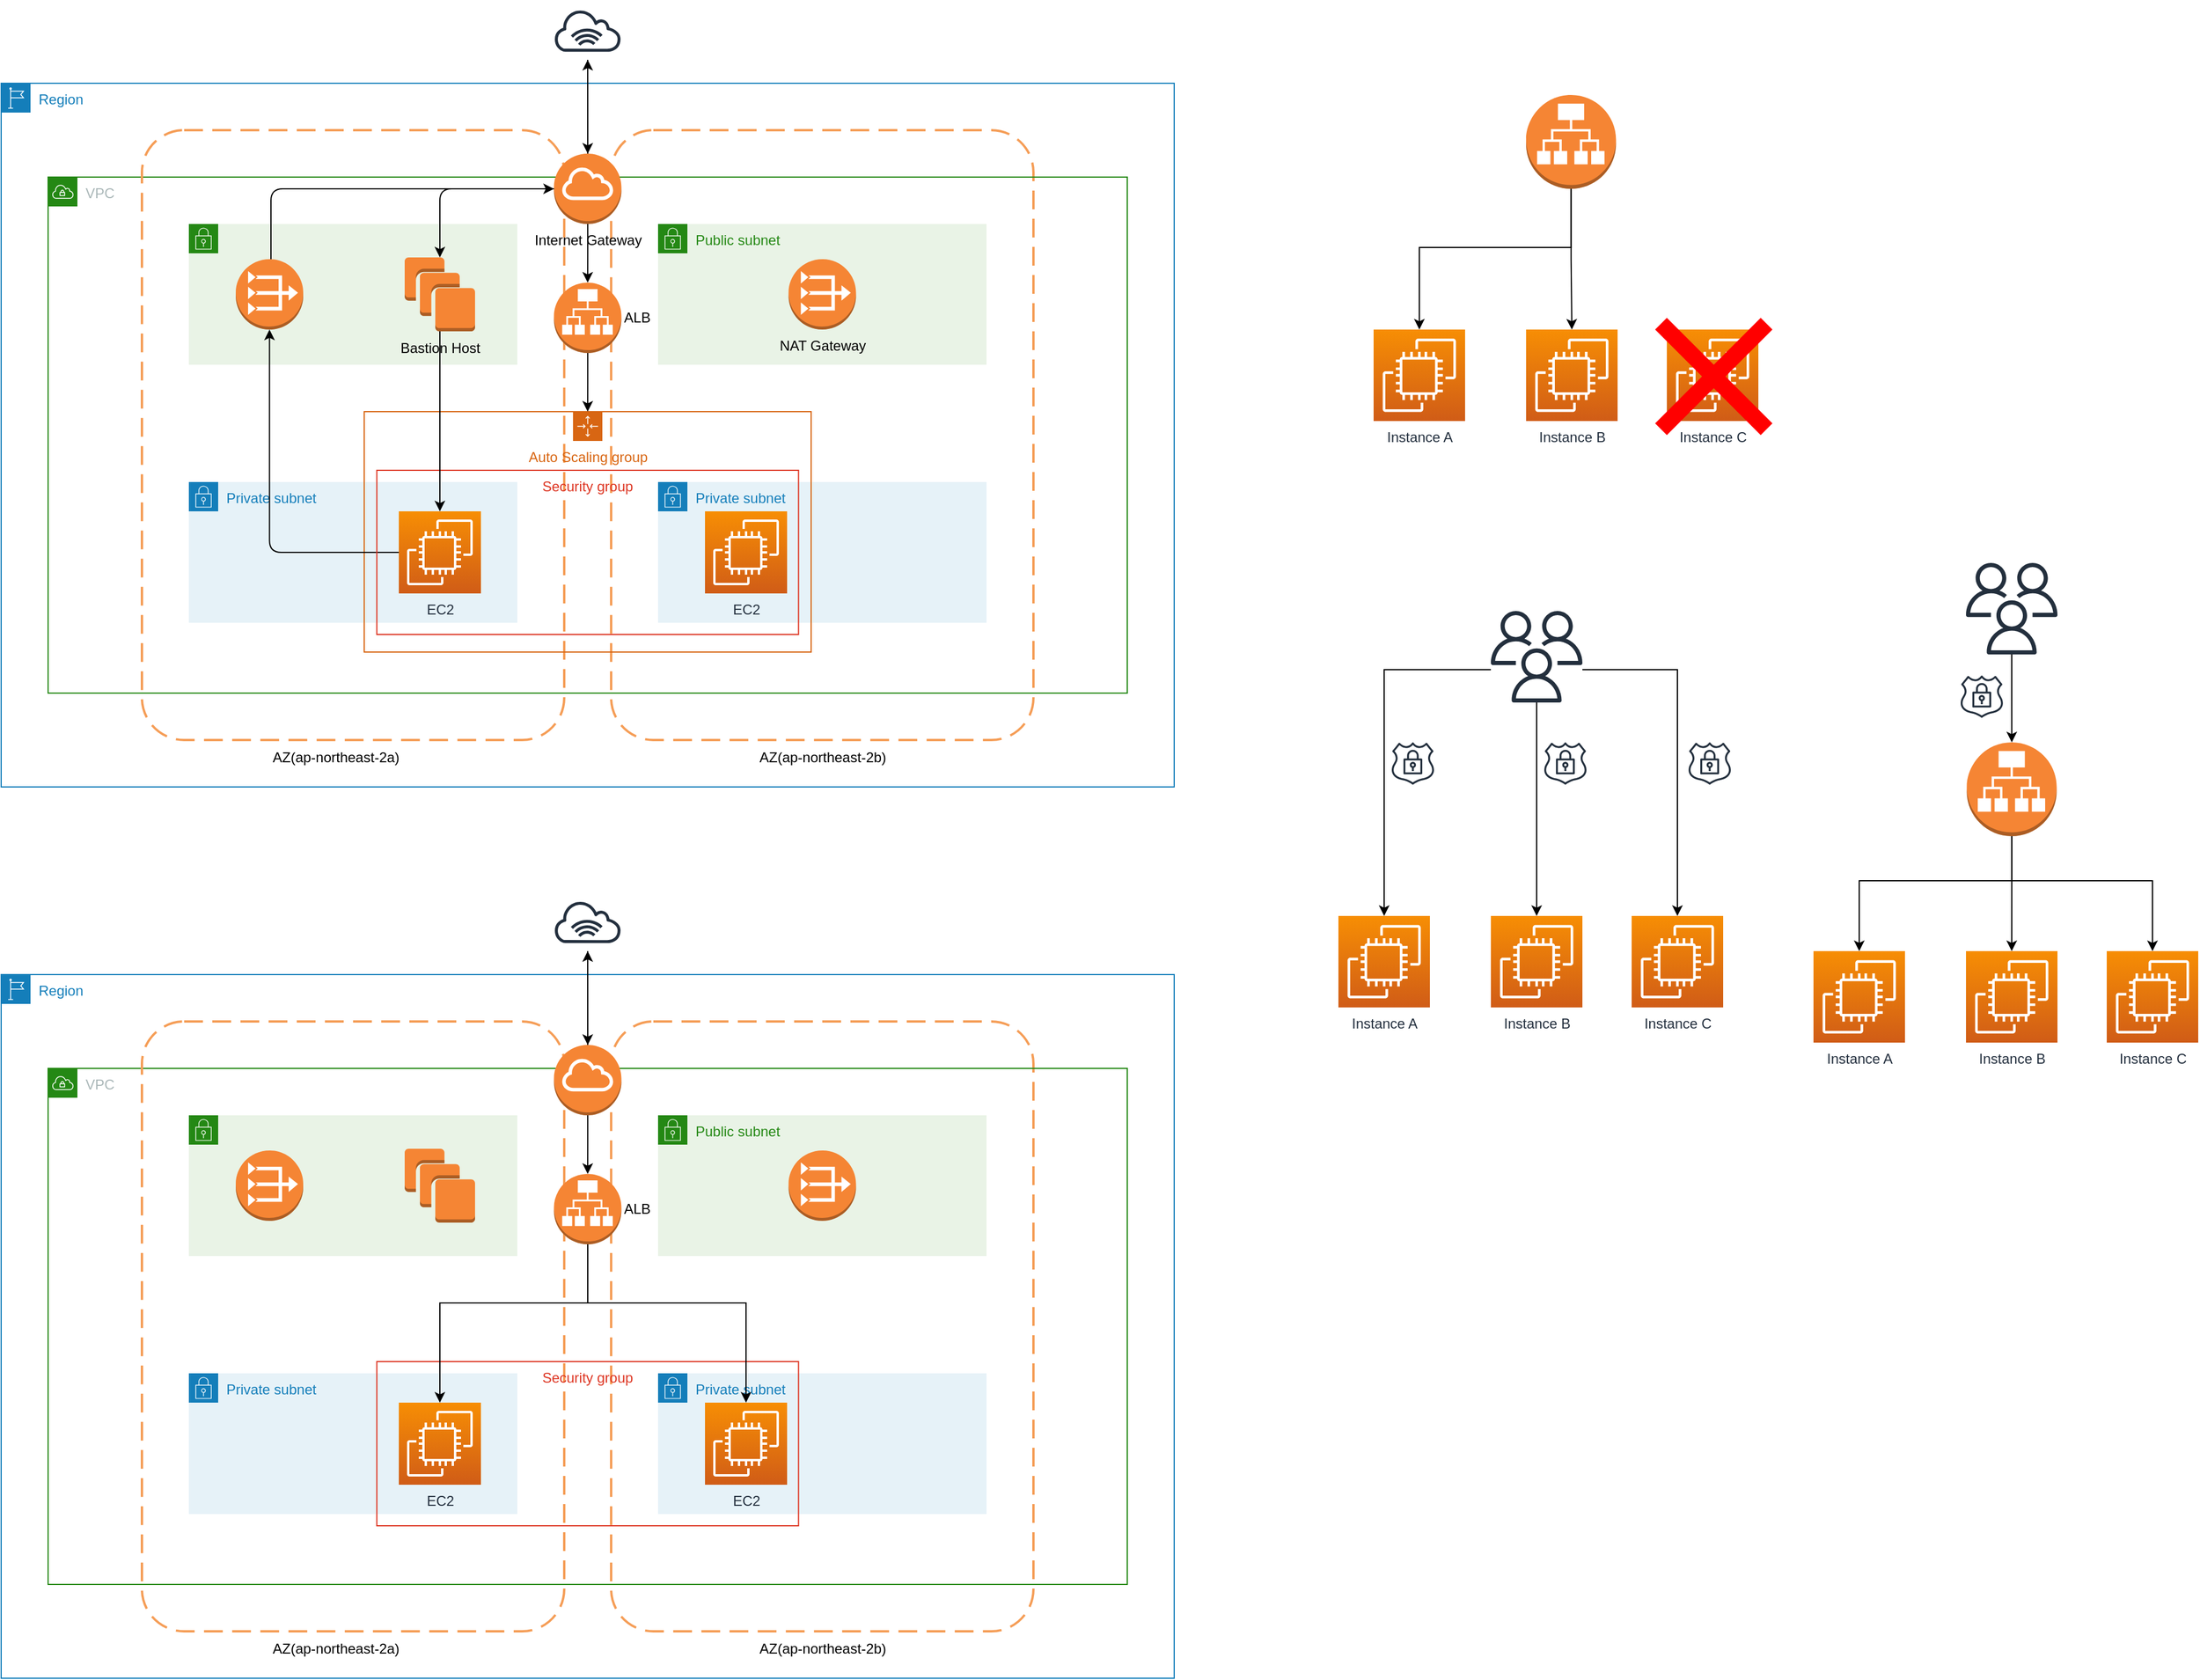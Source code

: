 <mxfile version="21.6.8" type="github">
  <diagram name="페이지-1" id="XRCdparS2gY1tjkaQweB">
    <mxGraphModel dx="1774" dy="1174" grid="1" gridSize="10" guides="1" tooltips="1" connect="1" arrows="1" fold="1" page="1" pageScale="1" pageWidth="827" pageHeight="1169" math="0" shadow="0">
      <root>
        <mxCell id="0" />
        <mxCell id="1" parent="0" />
        <mxCell id="ZZP9LchsF3_z4Fc5Exc6-3" value="Region" style="points=[[0,0],[0.25,0],[0.5,0],[0.75,0],[1,0],[1,0.25],[1,0.5],[1,0.75],[1,1],[0.75,1],[0.5,1],[0.25,1],[0,1],[0,0.75],[0,0.5],[0,0.25]];outlineConnect=0;gradientColor=none;html=1;whiteSpace=wrap;fontSize=12;fontStyle=0;container=1;pointerEvents=0;collapsible=0;recursiveResize=0;shape=mxgraph.aws4.group;grIcon=mxgraph.aws4.group_region;strokeColor=#147EBA;fillColor=none;verticalAlign=top;align=left;spacingLeft=30;fontColor=#147EBA;" parent="1" vertex="1">
          <mxGeometry x="40" y="80" width="1000" height="600" as="geometry" />
        </mxCell>
        <mxCell id="ZZP9LchsF3_z4Fc5Exc6-7" value="" style="rounded=1;arcSize=10;dashed=1;strokeColor=#F59D56;fillColor=none;gradientColor=none;dashPattern=8 4;strokeWidth=2;" parent="ZZP9LchsF3_z4Fc5Exc6-3" vertex="1">
          <mxGeometry x="520" y="40" width="360" height="520" as="geometry" />
        </mxCell>
        <mxCell id="ZZP9LchsF3_z4Fc5Exc6-24" value="Private subnet" style="points=[[0,0],[0.25,0],[0.5,0],[0.75,0],[1,0],[1,0.25],[1,0.5],[1,0.75],[1,1],[0.75,1],[0.5,1],[0.25,1],[0,1],[0,0.75],[0,0.5],[0,0.25]];outlineConnect=0;gradientColor=none;html=1;whiteSpace=wrap;fontSize=12;fontStyle=0;container=1;pointerEvents=0;collapsible=0;recursiveResize=0;shape=mxgraph.aws4.group;grIcon=mxgraph.aws4.group_security_group;grStroke=0;strokeColor=#147EBA;fillColor=#E6F2F8;verticalAlign=top;align=left;spacingLeft=30;fontColor=#147EBA;dashed=0;" parent="ZZP9LchsF3_z4Fc5Exc6-3" vertex="1">
          <mxGeometry x="560" y="340" width="280" height="120" as="geometry" />
        </mxCell>
        <mxCell id="ZZP9LchsF3_z4Fc5Exc6-5" value="VPC" style="points=[[0,0],[0.25,0],[0.5,0],[0.75,0],[1,0],[1,0.25],[1,0.5],[1,0.75],[1,1],[0.75,1],[0.5,1],[0.25,1],[0,1],[0,0.75],[0,0.5],[0,0.25]];outlineConnect=0;gradientColor=none;html=1;whiteSpace=wrap;fontSize=12;fontStyle=0;container=1;pointerEvents=0;collapsible=0;recursiveResize=0;shape=mxgraph.aws4.group;grIcon=mxgraph.aws4.group_vpc;strokeColor=#248814;fillColor=none;verticalAlign=top;align=left;spacingLeft=30;fontColor=#AAB7B8;dashed=0;" parent="ZZP9LchsF3_z4Fc5Exc6-3" vertex="1">
          <mxGeometry x="40" y="80" width="920" height="440" as="geometry" />
        </mxCell>
        <mxCell id="ZZP9LchsF3_z4Fc5Exc6-6" value="" style="rounded=1;arcSize=10;dashed=1;strokeColor=#F59D56;fillColor=none;gradientColor=none;dashPattern=8 4;strokeWidth=2;" parent="ZZP9LchsF3_z4Fc5Exc6-5" vertex="1">
          <mxGeometry x="80" y="-40" width="360" height="520" as="geometry" />
        </mxCell>
        <mxCell id="ZZP9LchsF3_z4Fc5Exc6-11" value="" style="points=[[0,0],[0.25,0],[0.5,0],[0.75,0],[1,0],[1,0.25],[1,0.5],[1,0.75],[1,1],[0.75,1],[0.5,1],[0.25,1],[0,1],[0,0.75],[0,0.5],[0,0.25]];outlineConnect=0;gradientColor=none;html=1;whiteSpace=wrap;fontSize=12;fontStyle=0;container=1;pointerEvents=0;collapsible=0;recursiveResize=0;shape=mxgraph.aws4.group;grIcon=mxgraph.aws4.group_security_group;grStroke=0;strokeColor=#248814;fillColor=#E9F3E6;verticalAlign=top;align=left;spacingLeft=30;fontColor=#248814;dashed=0;" parent="ZZP9LchsF3_z4Fc5Exc6-5" vertex="1">
          <mxGeometry x="120" y="40" width="280" height="120" as="geometry" />
        </mxCell>
        <mxCell id="ZZP9LchsF3_z4Fc5Exc6-16" value="Bastion Host" style="outlineConnect=0;dashed=0;verticalLabelPosition=bottom;verticalAlign=top;align=center;html=1;shape=mxgraph.aws3.instances;fillColor=#F58534;gradientColor=none;" parent="ZZP9LchsF3_z4Fc5Exc6-11" vertex="1">
          <mxGeometry x="184" y="28.5" width="60" height="63" as="geometry" />
        </mxCell>
        <mxCell id="ZZP9LchsF3_z4Fc5Exc6-21" value="Private subnet" style="points=[[0,0],[0.25,0],[0.5,0],[0.75,0],[1,0],[1,0.25],[1,0.5],[1,0.75],[1,1],[0.75,1],[0.5,1],[0.25,1],[0,1],[0,0.75],[0,0.5],[0,0.25]];outlineConnect=0;gradientColor=none;html=1;whiteSpace=wrap;fontSize=12;fontStyle=0;container=1;pointerEvents=0;collapsible=0;recursiveResize=0;shape=mxgraph.aws4.group;grIcon=mxgraph.aws4.group_security_group;grStroke=0;strokeColor=#147EBA;fillColor=#E6F2F8;verticalAlign=top;align=left;spacingLeft=30;fontColor=#147EBA;dashed=0;" parent="ZZP9LchsF3_z4Fc5Exc6-5" vertex="1">
          <mxGeometry x="120" y="260" width="280" height="120" as="geometry" />
        </mxCell>
        <mxCell id="ZZP9LchsF3_z4Fc5Exc6-13" value="" style="outlineConnect=0;dashed=0;verticalLabelPosition=bottom;verticalAlign=top;align=center;html=1;shape=mxgraph.aws3.vpc_nat_gateway;fillColor=#F58534;gradientColor=none;" parent="ZZP9LchsF3_z4Fc5Exc6-5" vertex="1">
          <mxGeometry x="160" y="70" width="57.5" height="60" as="geometry" />
        </mxCell>
        <mxCell id="ZZP9LchsF3_z4Fc5Exc6-28" value="Auto Scaling group" style="points=[[0,0],[0.25,0],[0.5,0],[0.75,0],[1,0],[1,0.25],[1,0.5],[1,0.75],[1,1],[0.75,1],[0.5,1],[0.25,1],[0,1],[0,0.75],[0,0.5],[0,0.25]];outlineConnect=0;gradientColor=none;html=1;whiteSpace=wrap;fontSize=12;fontStyle=0;container=1;pointerEvents=0;collapsible=0;recursiveResize=0;shape=mxgraph.aws4.groupCenter;grIcon=mxgraph.aws4.group_auto_scaling_group;grStroke=1;strokeColor=#D86613;fillColor=none;verticalAlign=top;align=center;fontColor=#D86613;spacingTop=25;" parent="ZZP9LchsF3_z4Fc5Exc6-5" vertex="1">
          <mxGeometry x="269.5" y="200" width="381" height="205" as="geometry" />
        </mxCell>
        <mxCell id="ZZP9LchsF3_z4Fc5Exc6-40" style="edgeStyle=orthogonalEdgeStyle;rounded=1;orthogonalLoop=1;jettySize=auto;html=1;" parent="ZZP9LchsF3_z4Fc5Exc6-5" source="ZZP9LchsF3_z4Fc5Exc6-26" target="ZZP9LchsF3_z4Fc5Exc6-13" edge="1">
          <mxGeometry relative="1" as="geometry" />
        </mxCell>
        <mxCell id="ZZP9LchsF3_z4Fc5Exc6-29" value="Security group" style="fillColor=none;strokeColor=#DD3522;verticalAlign=top;fontStyle=0;fontColor=#DD3522;whiteSpace=wrap;html=1;" parent="ZZP9LchsF3_z4Fc5Exc6-5" vertex="1">
          <mxGeometry x="280.25" y="250" width="359.5" height="140" as="geometry" />
        </mxCell>
        <mxCell id="ZZP9LchsF3_z4Fc5Exc6-26" value="EC2" style="sketch=0;points=[[0,0,0],[0.25,0,0],[0.5,0,0],[0.75,0,0],[1,0,0],[0,1,0],[0.25,1,0],[0.5,1,0],[0.75,1,0],[1,1,0],[0,0.25,0],[0,0.5,0],[0,0.75,0],[1,0.25,0],[1,0.5,0],[1,0.75,0]];outlineConnect=0;fontColor=#232F3E;gradientColor=#F78E04;gradientDirection=north;fillColor=#D05C17;strokeColor=#ffffff;dashed=0;verticalLabelPosition=bottom;verticalAlign=top;align=center;html=1;fontSize=12;fontStyle=0;aspect=fixed;shape=mxgraph.aws4.resourceIcon;resIcon=mxgraph.aws4.ec2;" parent="ZZP9LchsF3_z4Fc5Exc6-5" vertex="1">
          <mxGeometry x="299" y="285" width="70" height="70" as="geometry" />
        </mxCell>
        <mxCell id="ZZP9LchsF3_z4Fc5Exc6-41" style="edgeStyle=orthogonalEdgeStyle;rounded=0;orthogonalLoop=1;jettySize=auto;html=1;" parent="ZZP9LchsF3_z4Fc5Exc6-5" source="ZZP9LchsF3_z4Fc5Exc6-16" target="ZZP9LchsF3_z4Fc5Exc6-26" edge="1">
          <mxGeometry relative="1" as="geometry" />
        </mxCell>
        <mxCell id="ZZP9LchsF3_z4Fc5Exc6-9" value="Internet Gateway" style="outlineConnect=0;dashed=0;verticalLabelPosition=bottom;verticalAlign=top;align=center;html=1;shape=mxgraph.aws3.internet_gateway;fillColor=#F58534;gradientColor=none;" parent="ZZP9LchsF3_z4Fc5Exc6-5" vertex="1">
          <mxGeometry x="431.25" y="-20" width="57.5" height="60" as="geometry" />
        </mxCell>
        <mxCell id="ZZP9LchsF3_z4Fc5Exc6-36" style="edgeStyle=orthogonalEdgeStyle;rounded=1;orthogonalLoop=1;jettySize=auto;html=1;entryX=0;entryY=0.5;entryDx=0;entryDy=0;entryPerimeter=0;" parent="ZZP9LchsF3_z4Fc5Exc6-5" source="ZZP9LchsF3_z4Fc5Exc6-13" target="ZZP9LchsF3_z4Fc5Exc6-9" edge="1">
          <mxGeometry relative="1" as="geometry">
            <Array as="points">
              <mxPoint x="190" y="10" />
            </Array>
          </mxGeometry>
        </mxCell>
        <mxCell id="ZZP9LchsF3_z4Fc5Exc6-39" style="edgeStyle=orthogonalEdgeStyle;rounded=1;orthogonalLoop=1;jettySize=auto;html=1;" parent="ZZP9LchsF3_z4Fc5Exc6-5" source="ZZP9LchsF3_z4Fc5Exc6-9" target="ZZP9LchsF3_z4Fc5Exc6-16" edge="1">
          <mxGeometry relative="1" as="geometry" />
        </mxCell>
        <mxCell id="ZZP9LchsF3_z4Fc5Exc6-25" value="ALB" style="outlineConnect=0;dashed=0;verticalLabelPosition=middle;verticalAlign=middle;align=left;html=1;shape=mxgraph.aws3.application_load_balancer;fillColor=#F58534;gradientColor=none;labelPosition=right;" parent="ZZP9LchsF3_z4Fc5Exc6-5" vertex="1">
          <mxGeometry x="431.25" y="90" width="57.5" height="60" as="geometry" />
        </mxCell>
        <mxCell id="ZZP9LchsF3_z4Fc5Exc6-30" style="edgeStyle=orthogonalEdgeStyle;rounded=0;orthogonalLoop=1;jettySize=auto;html=1;" parent="ZZP9LchsF3_z4Fc5Exc6-5" source="ZZP9LchsF3_z4Fc5Exc6-25" target="ZZP9LchsF3_z4Fc5Exc6-28" edge="1">
          <mxGeometry relative="1" as="geometry" />
        </mxCell>
        <mxCell id="ZZP9LchsF3_z4Fc5Exc6-31" style="edgeStyle=orthogonalEdgeStyle;rounded=0;orthogonalLoop=1;jettySize=auto;html=1;entryX=0.5;entryY=0;entryDx=0;entryDy=0;entryPerimeter=0;" parent="ZZP9LchsF3_z4Fc5Exc6-5" source="ZZP9LchsF3_z4Fc5Exc6-9" target="ZZP9LchsF3_z4Fc5Exc6-25" edge="1">
          <mxGeometry relative="1" as="geometry" />
        </mxCell>
        <mxCell id="ZZP9LchsF3_z4Fc5Exc6-27" value="EC2" style="sketch=0;points=[[0,0,0],[0.25,0,0],[0.5,0,0],[0.75,0,0],[1,0,0],[0,1,0],[0.25,1,0],[0.5,1,0],[0.75,1,0],[1,1,0],[0,0.25,0],[0,0.5,0],[0,0.75,0],[1,0.25,0],[1,0.5,0],[1,0.75,0]];outlineConnect=0;fontColor=#232F3E;gradientColor=#F78E04;gradientDirection=north;fillColor=#D05C17;strokeColor=#ffffff;dashed=0;verticalLabelPosition=bottom;verticalAlign=top;align=center;html=1;fontSize=12;fontStyle=0;aspect=fixed;shape=mxgraph.aws4.resourceIcon;resIcon=mxgraph.aws4.ec2;" parent="ZZP9LchsF3_z4Fc5Exc6-3" vertex="1">
          <mxGeometry x="600" y="365" width="70" height="70" as="geometry" />
        </mxCell>
        <mxCell id="ZZP9LchsF3_z4Fc5Exc6-19" value="Public subnet" style="points=[[0,0],[0.25,0],[0.5,0],[0.75,0],[1,0],[1,0.25],[1,0.5],[1,0.75],[1,1],[0.75,1],[0.5,1],[0.25,1],[0,1],[0,0.75],[0,0.5],[0,0.25]];outlineConnect=0;gradientColor=none;html=1;whiteSpace=wrap;fontSize=12;fontStyle=0;container=1;pointerEvents=0;collapsible=0;recursiveResize=0;shape=mxgraph.aws4.group;grIcon=mxgraph.aws4.group_security_group;grStroke=0;strokeColor=#248814;fillColor=#E9F3E6;verticalAlign=top;align=left;spacingLeft=30;fontColor=#248814;dashed=0;" parent="ZZP9LchsF3_z4Fc5Exc6-3" vertex="1">
          <mxGeometry x="560" y="120" width="280" height="120" as="geometry" />
        </mxCell>
        <mxCell id="ZZP9LchsF3_z4Fc5Exc6-20" value="NAT Gateway" style="outlineConnect=0;dashed=0;verticalLabelPosition=bottom;verticalAlign=top;align=center;html=1;shape=mxgraph.aws3.vpc_nat_gateway;fillColor=#F58534;gradientColor=none;" parent="ZZP9LchsF3_z4Fc5Exc6-3" vertex="1">
          <mxGeometry x="671.25" y="150" width="57.5" height="60" as="geometry" />
        </mxCell>
        <mxCell id="ZZP9LchsF3_z4Fc5Exc6-37" value="AZ(ap-northeast-2a)" style="text;html=1;align=center;verticalAlign=middle;resizable=0;points=[];autosize=1;strokeColor=none;fillColor=none;" parent="ZZP9LchsF3_z4Fc5Exc6-3" vertex="1">
          <mxGeometry x="220" y="560" width="130" height="30" as="geometry" />
        </mxCell>
        <mxCell id="ZZP9LchsF3_z4Fc5Exc6-38" value="AZ(ap-northeast-2b)" style="text;html=1;align=center;verticalAlign=middle;resizable=0;points=[];autosize=1;strokeColor=none;fillColor=none;" parent="ZZP9LchsF3_z4Fc5Exc6-3" vertex="1">
          <mxGeometry x="635" y="560" width="130" height="30" as="geometry" />
        </mxCell>
        <mxCell id="ZZP9LchsF3_z4Fc5Exc6-44" style="edgeStyle=orthogonalEdgeStyle;rounded=0;orthogonalLoop=1;jettySize=auto;html=1;" parent="1" source="ZZP9LchsF3_z4Fc5Exc6-2" target="ZZP9LchsF3_z4Fc5Exc6-9" edge="1">
          <mxGeometry relative="1" as="geometry" />
        </mxCell>
        <mxCell id="ZZP9LchsF3_z4Fc5Exc6-2" value="" style="sketch=0;outlineConnect=0;fontColor=#232F3E;gradientColor=none;strokeColor=#232F3E;fillColor=#ffffff;dashed=0;verticalLabelPosition=bottom;verticalAlign=top;align=center;html=1;fontSize=12;fontStyle=0;shape=mxgraph.aws4.resourceIcon;resIcon=mxgraph.aws4.internet_alt1;" parent="1" vertex="1">
          <mxGeometry x="505" y="10" width="70" height="50" as="geometry" />
        </mxCell>
        <mxCell id="ZZP9LchsF3_z4Fc5Exc6-45" style="edgeStyle=orthogonalEdgeStyle;rounded=0;orthogonalLoop=1;jettySize=auto;html=1;" parent="1" source="ZZP9LchsF3_z4Fc5Exc6-9" target="ZZP9LchsF3_z4Fc5Exc6-2" edge="1">
          <mxGeometry relative="1" as="geometry" />
        </mxCell>
        <mxCell id="YWsXA8ymm0NpTEuJ9kBA-1" value="Region" style="points=[[0,0],[0.25,0],[0.5,0],[0.75,0],[1,0],[1,0.25],[1,0.5],[1,0.75],[1,1],[0.75,1],[0.5,1],[0.25,1],[0,1],[0,0.75],[0,0.5],[0,0.25]];outlineConnect=0;gradientColor=none;html=1;whiteSpace=wrap;fontSize=12;fontStyle=0;container=1;pointerEvents=0;collapsible=0;recursiveResize=0;shape=mxgraph.aws4.group;grIcon=mxgraph.aws4.group_region;strokeColor=#147EBA;fillColor=none;verticalAlign=top;align=left;spacingLeft=30;fontColor=#147EBA;" parent="1" vertex="1">
          <mxGeometry x="40" y="840" width="1000" height="600" as="geometry" />
        </mxCell>
        <mxCell id="YWsXA8ymm0NpTEuJ9kBA-2" value="" style="rounded=1;arcSize=10;dashed=1;strokeColor=#F59D56;fillColor=none;gradientColor=none;dashPattern=8 4;strokeWidth=2;" parent="YWsXA8ymm0NpTEuJ9kBA-1" vertex="1">
          <mxGeometry x="520" y="40" width="360" height="520" as="geometry" />
        </mxCell>
        <mxCell id="YWsXA8ymm0NpTEuJ9kBA-3" value="Private subnet" style="points=[[0,0],[0.25,0],[0.5,0],[0.75,0],[1,0],[1,0.25],[1,0.5],[1,0.75],[1,1],[0.75,1],[0.5,1],[0.25,1],[0,1],[0,0.75],[0,0.5],[0,0.25]];outlineConnect=0;gradientColor=none;html=1;whiteSpace=wrap;fontSize=12;fontStyle=0;container=1;pointerEvents=0;collapsible=0;recursiveResize=0;shape=mxgraph.aws4.group;grIcon=mxgraph.aws4.group_security_group;grStroke=0;strokeColor=#147EBA;fillColor=#E6F2F8;verticalAlign=top;align=left;spacingLeft=30;fontColor=#147EBA;dashed=0;" parent="YWsXA8ymm0NpTEuJ9kBA-1" vertex="1">
          <mxGeometry x="560" y="340" width="280" height="120" as="geometry" />
        </mxCell>
        <mxCell id="YWsXA8ymm0NpTEuJ9kBA-4" value="VPC" style="points=[[0,0],[0.25,0],[0.5,0],[0.75,0],[1,0],[1,0.25],[1,0.5],[1,0.75],[1,1],[0.75,1],[0.5,1],[0.25,1],[0,1],[0,0.75],[0,0.5],[0,0.25]];outlineConnect=0;gradientColor=none;html=1;whiteSpace=wrap;fontSize=12;fontStyle=0;container=1;pointerEvents=0;collapsible=0;recursiveResize=0;shape=mxgraph.aws4.group;grIcon=mxgraph.aws4.group_vpc;strokeColor=#248814;fillColor=none;verticalAlign=top;align=left;spacingLeft=30;fontColor=#AAB7B8;dashed=0;" parent="YWsXA8ymm0NpTEuJ9kBA-1" vertex="1">
          <mxGeometry x="40" y="80" width="920" height="440" as="geometry" />
        </mxCell>
        <mxCell id="YWsXA8ymm0NpTEuJ9kBA-5" value="" style="rounded=1;arcSize=10;dashed=1;strokeColor=#F59D56;fillColor=none;gradientColor=none;dashPattern=8 4;strokeWidth=2;" parent="YWsXA8ymm0NpTEuJ9kBA-4" vertex="1">
          <mxGeometry x="80" y="-40" width="360" height="520" as="geometry" />
        </mxCell>
        <mxCell id="YWsXA8ymm0NpTEuJ9kBA-6" value="" style="points=[[0,0],[0.25,0],[0.5,0],[0.75,0],[1,0],[1,0.25],[1,0.5],[1,0.75],[1,1],[0.75,1],[0.5,1],[0.25,1],[0,1],[0,0.75],[0,0.5],[0,0.25]];outlineConnect=0;gradientColor=none;html=1;whiteSpace=wrap;fontSize=12;fontStyle=0;container=1;pointerEvents=0;collapsible=0;recursiveResize=0;shape=mxgraph.aws4.group;grIcon=mxgraph.aws4.group_security_group;grStroke=0;strokeColor=#248814;fillColor=#E9F3E6;verticalAlign=top;align=left;spacingLeft=30;fontColor=#248814;dashed=0;" parent="YWsXA8ymm0NpTEuJ9kBA-4" vertex="1">
          <mxGeometry x="120" y="40" width="280" height="120" as="geometry" />
        </mxCell>
        <mxCell id="YWsXA8ymm0NpTEuJ9kBA-7" value="" style="outlineConnect=0;dashed=0;verticalLabelPosition=bottom;verticalAlign=top;align=center;html=1;shape=mxgraph.aws3.instances;fillColor=#F58534;gradientColor=none;" parent="YWsXA8ymm0NpTEuJ9kBA-6" vertex="1">
          <mxGeometry x="184" y="28.5" width="60" height="63" as="geometry" />
        </mxCell>
        <mxCell id="YWsXA8ymm0NpTEuJ9kBA-8" value="Private subnet" style="points=[[0,0],[0.25,0],[0.5,0],[0.75,0],[1,0],[1,0.25],[1,0.5],[1,0.75],[1,1],[0.75,1],[0.5,1],[0.25,1],[0,1],[0,0.75],[0,0.5],[0,0.25]];outlineConnect=0;gradientColor=none;html=1;whiteSpace=wrap;fontSize=12;fontStyle=0;container=1;pointerEvents=0;collapsible=0;recursiveResize=0;shape=mxgraph.aws4.group;grIcon=mxgraph.aws4.group_security_group;grStroke=0;strokeColor=#147EBA;fillColor=#E6F2F8;verticalAlign=top;align=left;spacingLeft=30;fontColor=#147EBA;dashed=0;" parent="YWsXA8ymm0NpTEuJ9kBA-4" vertex="1">
          <mxGeometry x="120" y="260" width="280" height="120" as="geometry" />
        </mxCell>
        <mxCell id="YWsXA8ymm0NpTEuJ9kBA-9" value="" style="outlineConnect=0;dashed=0;verticalLabelPosition=bottom;verticalAlign=top;align=center;html=1;shape=mxgraph.aws3.vpc_nat_gateway;fillColor=#F58534;gradientColor=none;" parent="YWsXA8ymm0NpTEuJ9kBA-4" vertex="1">
          <mxGeometry x="160" y="70" width="57.5" height="60" as="geometry" />
        </mxCell>
        <mxCell id="YWsXA8ymm0NpTEuJ9kBA-12" value="Security group" style="fillColor=none;strokeColor=#DD3522;verticalAlign=top;fontStyle=0;fontColor=#DD3522;whiteSpace=wrap;html=1;" parent="YWsXA8ymm0NpTEuJ9kBA-4" vertex="1">
          <mxGeometry x="280.25" y="250" width="359.5" height="140" as="geometry" />
        </mxCell>
        <mxCell id="YWsXA8ymm0NpTEuJ9kBA-13" value="EC2" style="sketch=0;points=[[0,0,0],[0.25,0,0],[0.5,0,0],[0.75,0,0],[1,0,0],[0,1,0],[0.25,1,0],[0.5,1,0],[0.75,1,0],[1,1,0],[0,0.25,0],[0,0.5,0],[0,0.75,0],[1,0.25,0],[1,0.5,0],[1,0.75,0]];outlineConnect=0;fontColor=#232F3E;gradientColor=#F78E04;gradientDirection=north;fillColor=#D05C17;strokeColor=#ffffff;dashed=0;verticalLabelPosition=bottom;verticalAlign=top;align=center;html=1;fontSize=12;fontStyle=0;aspect=fixed;shape=mxgraph.aws4.resourceIcon;resIcon=mxgraph.aws4.ec2;" parent="YWsXA8ymm0NpTEuJ9kBA-4" vertex="1">
          <mxGeometry x="299" y="285" width="70" height="70" as="geometry" />
        </mxCell>
        <mxCell id="YWsXA8ymm0NpTEuJ9kBA-15" value="" style="outlineConnect=0;dashed=0;verticalLabelPosition=bottom;verticalAlign=top;align=center;html=1;shape=mxgraph.aws3.internet_gateway;fillColor=#F58534;gradientColor=none;" parent="YWsXA8ymm0NpTEuJ9kBA-4" vertex="1">
          <mxGeometry x="431.25" y="-20" width="57.5" height="60" as="geometry" />
        </mxCell>
        <mxCell id="YWsXA8ymm0NpTEuJ9kBA-30" style="edgeStyle=orthogonalEdgeStyle;rounded=0;orthogonalLoop=1;jettySize=auto;html=1;" parent="YWsXA8ymm0NpTEuJ9kBA-4" source="YWsXA8ymm0NpTEuJ9kBA-18" target="YWsXA8ymm0NpTEuJ9kBA-13" edge="1">
          <mxGeometry relative="1" as="geometry">
            <Array as="points">
              <mxPoint x="460" y="200" />
              <mxPoint x="334" y="200" />
            </Array>
          </mxGeometry>
        </mxCell>
        <mxCell id="YWsXA8ymm0NpTEuJ9kBA-18" value="ALB" style="outlineConnect=0;dashed=0;verticalLabelPosition=middle;verticalAlign=middle;align=left;html=1;shape=mxgraph.aws3.application_load_balancer;fillColor=#F58534;gradientColor=none;labelPosition=right;" parent="YWsXA8ymm0NpTEuJ9kBA-4" vertex="1">
          <mxGeometry x="431.25" y="90" width="57.5" height="60" as="geometry" />
        </mxCell>
        <mxCell id="YWsXA8ymm0NpTEuJ9kBA-20" style="edgeStyle=orthogonalEdgeStyle;rounded=0;orthogonalLoop=1;jettySize=auto;html=1;entryX=0.5;entryY=0;entryDx=0;entryDy=0;entryPerimeter=0;" parent="YWsXA8ymm0NpTEuJ9kBA-4" source="YWsXA8ymm0NpTEuJ9kBA-15" target="YWsXA8ymm0NpTEuJ9kBA-18" edge="1">
          <mxGeometry relative="1" as="geometry" />
        </mxCell>
        <mxCell id="YWsXA8ymm0NpTEuJ9kBA-21" value="EC2" style="sketch=0;points=[[0,0,0],[0.25,0,0],[0.5,0,0],[0.75,0,0],[1,0,0],[0,1,0],[0.25,1,0],[0.5,1,0],[0.75,1,0],[1,1,0],[0,0.25,0],[0,0.5,0],[0,0.75,0],[1,0.25,0],[1,0.5,0],[1,0.75,0]];outlineConnect=0;fontColor=#232F3E;gradientColor=#F78E04;gradientDirection=north;fillColor=#D05C17;strokeColor=#ffffff;dashed=0;verticalLabelPosition=bottom;verticalAlign=top;align=center;html=1;fontSize=12;fontStyle=0;aspect=fixed;shape=mxgraph.aws4.resourceIcon;resIcon=mxgraph.aws4.ec2;" parent="YWsXA8ymm0NpTEuJ9kBA-1" vertex="1">
          <mxGeometry x="600" y="365" width="70" height="70" as="geometry" />
        </mxCell>
        <mxCell id="YWsXA8ymm0NpTEuJ9kBA-22" value="Public subnet" style="points=[[0,0],[0.25,0],[0.5,0],[0.75,0],[1,0],[1,0.25],[1,0.5],[1,0.75],[1,1],[0.75,1],[0.5,1],[0.25,1],[0,1],[0,0.75],[0,0.5],[0,0.25]];outlineConnect=0;gradientColor=none;html=1;whiteSpace=wrap;fontSize=12;fontStyle=0;container=1;pointerEvents=0;collapsible=0;recursiveResize=0;shape=mxgraph.aws4.group;grIcon=mxgraph.aws4.group_security_group;grStroke=0;strokeColor=#248814;fillColor=#E9F3E6;verticalAlign=top;align=left;spacingLeft=30;fontColor=#248814;dashed=0;" parent="YWsXA8ymm0NpTEuJ9kBA-1" vertex="1">
          <mxGeometry x="560" y="120" width="280" height="120" as="geometry" />
        </mxCell>
        <mxCell id="YWsXA8ymm0NpTEuJ9kBA-23" value="" style="outlineConnect=0;dashed=0;verticalLabelPosition=bottom;verticalAlign=top;align=center;html=1;shape=mxgraph.aws3.vpc_nat_gateway;fillColor=#F58534;gradientColor=none;" parent="YWsXA8ymm0NpTEuJ9kBA-1" vertex="1">
          <mxGeometry x="671.25" y="150" width="57.5" height="60" as="geometry" />
        </mxCell>
        <mxCell id="YWsXA8ymm0NpTEuJ9kBA-24" value="AZ(ap-northeast-2a)" style="text;html=1;align=center;verticalAlign=middle;resizable=0;points=[];autosize=1;strokeColor=none;fillColor=none;" parent="YWsXA8ymm0NpTEuJ9kBA-1" vertex="1">
          <mxGeometry x="220" y="560" width="130" height="30" as="geometry" />
        </mxCell>
        <mxCell id="YWsXA8ymm0NpTEuJ9kBA-25" value="AZ(ap-northeast-2b)" style="text;html=1;align=center;verticalAlign=middle;resizable=0;points=[];autosize=1;strokeColor=none;fillColor=none;" parent="YWsXA8ymm0NpTEuJ9kBA-1" vertex="1">
          <mxGeometry x="635" y="560" width="130" height="30" as="geometry" />
        </mxCell>
        <mxCell id="YWsXA8ymm0NpTEuJ9kBA-29" style="edgeStyle=orthogonalEdgeStyle;rounded=0;orthogonalLoop=1;jettySize=auto;html=1;" parent="YWsXA8ymm0NpTEuJ9kBA-1" source="YWsXA8ymm0NpTEuJ9kBA-18" target="YWsXA8ymm0NpTEuJ9kBA-21" edge="1">
          <mxGeometry relative="1" as="geometry">
            <Array as="points">
              <mxPoint x="500" y="280" />
              <mxPoint x="635" y="280" />
            </Array>
          </mxGeometry>
        </mxCell>
        <mxCell id="YWsXA8ymm0NpTEuJ9kBA-26" style="edgeStyle=orthogonalEdgeStyle;rounded=0;orthogonalLoop=1;jettySize=auto;html=1;" parent="1" source="YWsXA8ymm0NpTEuJ9kBA-27" target="YWsXA8ymm0NpTEuJ9kBA-15" edge="1">
          <mxGeometry relative="1" as="geometry" />
        </mxCell>
        <mxCell id="YWsXA8ymm0NpTEuJ9kBA-27" value="" style="sketch=0;outlineConnect=0;fontColor=#232F3E;gradientColor=none;strokeColor=#232F3E;fillColor=#ffffff;dashed=0;verticalLabelPosition=bottom;verticalAlign=top;align=center;html=1;fontSize=12;fontStyle=0;shape=mxgraph.aws4.resourceIcon;resIcon=mxgraph.aws4.internet_alt1;" parent="1" vertex="1">
          <mxGeometry x="505" y="770" width="70" height="50" as="geometry" />
        </mxCell>
        <mxCell id="YWsXA8ymm0NpTEuJ9kBA-28" style="edgeStyle=orthogonalEdgeStyle;rounded=0;orthogonalLoop=1;jettySize=auto;html=1;" parent="1" source="YWsXA8ymm0NpTEuJ9kBA-15" target="YWsXA8ymm0NpTEuJ9kBA-27" edge="1">
          <mxGeometry relative="1" as="geometry" />
        </mxCell>
        <mxCell id="YWsXA8ymm0NpTEuJ9kBA-37" style="edgeStyle=orthogonalEdgeStyle;rounded=0;orthogonalLoop=1;jettySize=auto;html=1;" parent="1" source="YWsXA8ymm0NpTEuJ9kBA-32" target="YWsXA8ymm0NpTEuJ9kBA-33" edge="1">
          <mxGeometry relative="1" as="geometry">
            <Array as="points">
              <mxPoint x="1378" y="220" />
              <mxPoint x="1249" y="220" />
            </Array>
          </mxGeometry>
        </mxCell>
        <mxCell id="YWsXA8ymm0NpTEuJ9kBA-38" style="edgeStyle=orthogonalEdgeStyle;rounded=0;orthogonalLoop=1;jettySize=auto;html=1;" parent="1" source="YWsXA8ymm0NpTEuJ9kBA-32" target="YWsXA8ymm0NpTEuJ9kBA-34" edge="1">
          <mxGeometry relative="1" as="geometry" />
        </mxCell>
        <mxCell id="YWsXA8ymm0NpTEuJ9kBA-32" value="" style="outlineConnect=0;dashed=0;verticalLabelPosition=middle;verticalAlign=middle;align=left;html=1;shape=mxgraph.aws3.application_load_balancer;fillColor=#F58534;gradientColor=none;labelPosition=right;" parent="1" vertex="1">
          <mxGeometry x="1340" y="90" width="76.67" height="80" as="geometry" />
        </mxCell>
        <mxCell id="YWsXA8ymm0NpTEuJ9kBA-33" value="Instance A" style="sketch=0;points=[[0,0,0],[0.25,0,0],[0.5,0,0],[0.75,0,0],[1,0,0],[0,1,0],[0.25,1,0],[0.5,1,0],[0.75,1,0],[1,1,0],[0,0.25,0],[0,0.5,0],[0,0.75,0],[1,0.25,0],[1,0.5,0],[1,0.75,0]];outlineConnect=0;fontColor=#232F3E;gradientColor=#F78E04;gradientDirection=north;fillColor=#D05C17;strokeColor=#ffffff;dashed=0;verticalLabelPosition=bottom;verticalAlign=top;align=center;html=1;fontSize=12;fontStyle=0;aspect=fixed;shape=mxgraph.aws4.resourceIcon;resIcon=mxgraph.aws4.ec2;" parent="1" vertex="1">
          <mxGeometry x="1210" y="290" width="78" height="78" as="geometry" />
        </mxCell>
        <mxCell id="YWsXA8ymm0NpTEuJ9kBA-34" value="Instance B" style="sketch=0;points=[[0,0,0],[0.25,0,0],[0.5,0,0],[0.75,0,0],[1,0,0],[0,1,0],[0.25,1,0],[0.5,1,0],[0.75,1,0],[1,1,0],[0,0.25,0],[0,0.5,0],[0,0.75,0],[1,0.25,0],[1,0.5,0],[1,0.75,0]];outlineConnect=0;fontColor=#232F3E;gradientColor=#F78E04;gradientDirection=north;fillColor=#D05C17;strokeColor=#ffffff;dashed=0;verticalLabelPosition=bottom;verticalAlign=top;align=center;html=1;fontSize=12;fontStyle=0;aspect=fixed;shape=mxgraph.aws4.resourceIcon;resIcon=mxgraph.aws4.ec2;" parent="1" vertex="1">
          <mxGeometry x="1340" y="290" width="78" height="78" as="geometry" />
        </mxCell>
        <mxCell id="YWsXA8ymm0NpTEuJ9kBA-36" value="Instance C" style="sketch=0;points=[[0,0,0],[0.25,0,0],[0.5,0,0],[0.75,0,0],[1,0,0],[0,1,0],[0.25,1,0],[0.5,1,0],[0.75,1,0],[1,1,0],[0,0.25,0],[0,0.5,0],[0,0.75,0],[1,0.25,0],[1,0.5,0],[1,0.75,0]];outlineConnect=0;fontColor=#232F3E;gradientColor=#F78E04;gradientDirection=north;fillColor=#D05C17;strokeColor=#ffffff;dashed=0;verticalLabelPosition=bottom;verticalAlign=top;align=center;html=1;fontSize=12;fontStyle=0;aspect=fixed;shape=mxgraph.aws4.resourceIcon;resIcon=mxgraph.aws4.ec2;" parent="1" vertex="1">
          <mxGeometry x="1460" y="290" width="78" height="78" as="geometry" />
        </mxCell>
        <mxCell id="YWsXA8ymm0NpTEuJ9kBA-39" value="" style="shape=mxgraph.mockup.markup.redX;fillColor=#ff0000;html=1;shadow=0;whiteSpace=wrap;strokeColor=none;" parent="1" vertex="1">
          <mxGeometry x="1450" y="280" width="100" height="100" as="geometry" />
        </mxCell>
        <mxCell id="YWsXA8ymm0NpTEuJ9kBA-43" value="Instance A" style="sketch=0;points=[[0,0,0],[0.25,0,0],[0.5,0,0],[0.75,0,0],[1,0,0],[0,1,0],[0.25,1,0],[0.5,1,0],[0.75,1,0],[1,1,0],[0,0.25,0],[0,0.5,0],[0,0.75,0],[1,0.25,0],[1,0.5,0],[1,0.75,0]];outlineConnect=0;fontColor=#232F3E;gradientColor=#F78E04;gradientDirection=north;fillColor=#D05C17;strokeColor=#ffffff;dashed=0;verticalLabelPosition=bottom;verticalAlign=top;align=center;html=1;fontSize=12;fontStyle=0;aspect=fixed;shape=mxgraph.aws4.resourceIcon;resIcon=mxgraph.aws4.ec2;" parent="1" vertex="1">
          <mxGeometry x="1180" y="790" width="78" height="78" as="geometry" />
        </mxCell>
        <mxCell id="YWsXA8ymm0NpTEuJ9kBA-44" value="Instance B" style="sketch=0;points=[[0,0,0],[0.25,0,0],[0.5,0,0],[0.75,0,0],[1,0,0],[0,1,0],[0.25,1,0],[0.5,1,0],[0.75,1,0],[1,1,0],[0,0.25,0],[0,0.5,0],[0,0.75,0],[1,0.25,0],[1,0.5,0],[1,0.75,0]];outlineConnect=0;fontColor=#232F3E;gradientColor=#F78E04;gradientDirection=north;fillColor=#D05C17;strokeColor=#ffffff;dashed=0;verticalLabelPosition=bottom;verticalAlign=top;align=center;html=1;fontSize=12;fontStyle=0;aspect=fixed;shape=mxgraph.aws4.resourceIcon;resIcon=mxgraph.aws4.ec2;" parent="1" vertex="1">
          <mxGeometry x="1310" y="790" width="78" height="78" as="geometry" />
        </mxCell>
        <mxCell id="YWsXA8ymm0NpTEuJ9kBA-45" value="Instance C" style="sketch=0;points=[[0,0,0],[0.25,0,0],[0.5,0,0],[0.75,0,0],[1,0,0],[0,1,0],[0.25,1,0],[0.5,1,0],[0.75,1,0],[1,1,0],[0,0.25,0],[0,0.5,0],[0,0.75,0],[1,0.25,0],[1,0.5,0],[1,0.75,0]];outlineConnect=0;fontColor=#232F3E;gradientColor=#F78E04;gradientDirection=north;fillColor=#D05C17;strokeColor=#ffffff;dashed=0;verticalLabelPosition=bottom;verticalAlign=top;align=center;html=1;fontSize=12;fontStyle=0;aspect=fixed;shape=mxgraph.aws4.resourceIcon;resIcon=mxgraph.aws4.ec2;" parent="1" vertex="1">
          <mxGeometry x="1430" y="790" width="78" height="78" as="geometry" />
        </mxCell>
        <mxCell id="YWsXA8ymm0NpTEuJ9kBA-48" style="edgeStyle=orthogonalEdgeStyle;rounded=0;orthogonalLoop=1;jettySize=auto;html=1;" parent="1" source="YWsXA8ymm0NpTEuJ9kBA-51" target="YWsXA8ymm0NpTEuJ9kBA-52" edge="1">
          <mxGeometry relative="1" as="geometry">
            <Array as="points">
              <mxPoint x="1754" y="760" />
              <mxPoint x="1624" y="760" />
            </Array>
          </mxGeometry>
        </mxCell>
        <mxCell id="YWsXA8ymm0NpTEuJ9kBA-49" style="edgeStyle=orthogonalEdgeStyle;rounded=0;orthogonalLoop=1;jettySize=auto;html=1;" parent="1" source="YWsXA8ymm0NpTEuJ9kBA-51" target="YWsXA8ymm0NpTEuJ9kBA-53" edge="1">
          <mxGeometry relative="1" as="geometry" />
        </mxCell>
        <mxCell id="YWsXA8ymm0NpTEuJ9kBA-50" style="edgeStyle=orthogonalEdgeStyle;rounded=0;orthogonalLoop=1;jettySize=auto;html=1;" parent="1" source="YWsXA8ymm0NpTEuJ9kBA-51" target="YWsXA8ymm0NpTEuJ9kBA-54" edge="1">
          <mxGeometry relative="1" as="geometry">
            <Array as="points">
              <mxPoint x="1754" y="760" />
              <mxPoint x="1874" y="760" />
            </Array>
          </mxGeometry>
        </mxCell>
        <mxCell id="YWsXA8ymm0NpTEuJ9kBA-51" value="" style="outlineConnect=0;dashed=0;verticalLabelPosition=middle;verticalAlign=middle;align=left;html=1;shape=mxgraph.aws3.application_load_balancer;fillColor=#F58534;gradientColor=none;labelPosition=right;" parent="1" vertex="1">
          <mxGeometry x="1715.67" y="642" width="76.67" height="80" as="geometry" />
        </mxCell>
        <mxCell id="YWsXA8ymm0NpTEuJ9kBA-52" value="Instance A" style="sketch=0;points=[[0,0,0],[0.25,0,0],[0.5,0,0],[0.75,0,0],[1,0,0],[0,1,0],[0.25,1,0],[0.5,1,0],[0.75,1,0],[1,1,0],[0,0.25,0],[0,0.5,0],[0,0.75,0],[1,0.25,0],[1,0.5,0],[1,0.75,0]];outlineConnect=0;fontColor=#232F3E;gradientColor=#F78E04;gradientDirection=north;fillColor=#D05C17;strokeColor=#ffffff;dashed=0;verticalLabelPosition=bottom;verticalAlign=top;align=center;html=1;fontSize=12;fontStyle=0;aspect=fixed;shape=mxgraph.aws4.resourceIcon;resIcon=mxgraph.aws4.ec2;" parent="1" vertex="1">
          <mxGeometry x="1585" y="820" width="78" height="78" as="geometry" />
        </mxCell>
        <mxCell id="YWsXA8ymm0NpTEuJ9kBA-53" value="Instance B" style="sketch=0;points=[[0,0,0],[0.25,0,0],[0.5,0,0],[0.75,0,0],[1,0,0],[0,1,0],[0.25,1,0],[0.5,1,0],[0.75,1,0],[1,1,0],[0,0.25,0],[0,0.5,0],[0,0.75,0],[1,0.25,0],[1,0.5,0],[1,0.75,0]];outlineConnect=0;fontColor=#232F3E;gradientColor=#F78E04;gradientDirection=north;fillColor=#D05C17;strokeColor=#ffffff;dashed=0;verticalLabelPosition=bottom;verticalAlign=top;align=center;html=1;fontSize=12;fontStyle=0;aspect=fixed;shape=mxgraph.aws4.resourceIcon;resIcon=mxgraph.aws4.ec2;" parent="1" vertex="1">
          <mxGeometry x="1715" y="820" width="78" height="78" as="geometry" />
        </mxCell>
        <mxCell id="YWsXA8ymm0NpTEuJ9kBA-54" value="Instance C" style="sketch=0;points=[[0,0,0],[0.25,0,0],[0.5,0,0],[0.75,0,0],[1,0,0],[0,1,0],[0.25,1,0],[0.5,1,0],[0.75,1,0],[1,1,0],[0,0.25,0],[0,0.5,0],[0,0.75,0],[1,0.25,0],[1,0.5,0],[1,0.75,0]];outlineConnect=0;fontColor=#232F3E;gradientColor=#F78E04;gradientDirection=north;fillColor=#D05C17;strokeColor=#ffffff;dashed=0;verticalLabelPosition=bottom;verticalAlign=top;align=center;html=1;fontSize=12;fontStyle=0;aspect=fixed;shape=mxgraph.aws4.resourceIcon;resIcon=mxgraph.aws4.ec2;" parent="1" vertex="1">
          <mxGeometry x="1835" y="820" width="78" height="78" as="geometry" />
        </mxCell>
        <mxCell id="YWsXA8ymm0NpTEuJ9kBA-60" style="edgeStyle=orthogonalEdgeStyle;rounded=0;orthogonalLoop=1;jettySize=auto;html=1;" parent="1" source="YWsXA8ymm0NpTEuJ9kBA-59" target="YWsXA8ymm0NpTEuJ9kBA-44" edge="1">
          <mxGeometry relative="1" as="geometry" />
        </mxCell>
        <mxCell id="YWsXA8ymm0NpTEuJ9kBA-61" style="edgeStyle=orthogonalEdgeStyle;rounded=0;orthogonalLoop=1;jettySize=auto;html=1;" parent="1" source="YWsXA8ymm0NpTEuJ9kBA-59" target="YWsXA8ymm0NpTEuJ9kBA-43" edge="1">
          <mxGeometry relative="1" as="geometry">
            <Array as="points">
              <mxPoint x="1219" y="580" />
            </Array>
          </mxGeometry>
        </mxCell>
        <mxCell id="YWsXA8ymm0NpTEuJ9kBA-62" style="edgeStyle=orthogonalEdgeStyle;rounded=0;orthogonalLoop=1;jettySize=auto;html=1;" parent="1" source="YWsXA8ymm0NpTEuJ9kBA-59" target="YWsXA8ymm0NpTEuJ9kBA-45" edge="1">
          <mxGeometry relative="1" as="geometry">
            <Array as="points">
              <mxPoint x="1469" y="580" />
            </Array>
          </mxGeometry>
        </mxCell>
        <mxCell id="YWsXA8ymm0NpTEuJ9kBA-59" value="" style="sketch=0;outlineConnect=0;fontColor=#232F3E;gradientColor=none;fillColor=#232F3D;strokeColor=none;dashed=0;verticalLabelPosition=bottom;verticalAlign=top;align=center;html=1;fontSize=12;fontStyle=0;aspect=fixed;pointerEvents=1;shape=mxgraph.aws4.users;" parent="1" vertex="1">
          <mxGeometry x="1310" y="530" width="78" height="78" as="geometry" />
        </mxCell>
        <mxCell id="YWsXA8ymm0NpTEuJ9kBA-63" value="" style="sketch=0;outlineConnect=0;fontColor=#232F3E;gradientColor=none;fillColor=#232F3D;strokeColor=none;dashed=0;verticalLabelPosition=bottom;verticalAlign=top;align=center;html=1;fontSize=12;fontStyle=0;aspect=fixed;pointerEvents=1;shape=mxgraph.aws4.ssl_padlock;labelBackgroundColor=default;" parent="1" vertex="1">
          <mxGeometry x="1710" y="585" width="36.95" height="36" as="geometry" />
        </mxCell>
        <mxCell id="YWsXA8ymm0NpTEuJ9kBA-66" style="edgeStyle=orthogonalEdgeStyle;rounded=0;orthogonalLoop=1;jettySize=auto;html=1;" parent="1" source="YWsXA8ymm0NpTEuJ9kBA-65" target="YWsXA8ymm0NpTEuJ9kBA-51" edge="1">
          <mxGeometry relative="1" as="geometry" />
        </mxCell>
        <mxCell id="YWsXA8ymm0NpTEuJ9kBA-65" value="" style="sketch=0;outlineConnect=0;fontColor=#232F3E;gradientColor=none;fillColor=#232F3D;strokeColor=none;dashed=0;verticalLabelPosition=bottom;verticalAlign=top;align=center;html=1;fontSize=12;fontStyle=0;aspect=fixed;pointerEvents=1;shape=mxgraph.aws4.users;" parent="1" vertex="1">
          <mxGeometry x="1715" y="489" width="78" height="78" as="geometry" />
        </mxCell>
        <mxCell id="YWsXA8ymm0NpTEuJ9kBA-67" value="" style="sketch=0;outlineConnect=0;fontColor=#232F3E;gradientColor=none;fillColor=#232F3D;strokeColor=none;dashed=0;verticalLabelPosition=bottom;verticalAlign=top;align=center;html=1;fontSize=12;fontStyle=0;aspect=fixed;pointerEvents=1;shape=mxgraph.aws4.ssl_padlock;labelBackgroundColor=default;" parent="1" vertex="1">
          <mxGeometry x="1478.05" y="642" width="36.95" height="36" as="geometry" />
        </mxCell>
        <mxCell id="YWsXA8ymm0NpTEuJ9kBA-68" value="" style="sketch=0;outlineConnect=0;fontColor=#232F3E;gradientColor=none;fillColor=#232F3D;strokeColor=none;dashed=0;verticalLabelPosition=bottom;verticalAlign=top;align=center;html=1;fontSize=12;fontStyle=0;aspect=fixed;pointerEvents=1;shape=mxgraph.aws4.ssl_padlock;labelBackgroundColor=default;" parent="1" vertex="1">
          <mxGeometry x="1355" y="642" width="36.95" height="36" as="geometry" />
        </mxCell>
        <mxCell id="YWsXA8ymm0NpTEuJ9kBA-69" value="" style="sketch=0;outlineConnect=0;fontColor=#232F3E;gradientColor=none;fillColor=#232F3D;strokeColor=none;dashed=0;verticalLabelPosition=bottom;verticalAlign=top;align=center;html=1;fontSize=12;fontStyle=0;aspect=fixed;pointerEvents=1;shape=mxgraph.aws4.ssl_padlock;labelBackgroundColor=default;" parent="1" vertex="1">
          <mxGeometry x="1225" y="642" width="36.95" height="36" as="geometry" />
        </mxCell>
      </root>
    </mxGraphModel>
  </diagram>
</mxfile>
